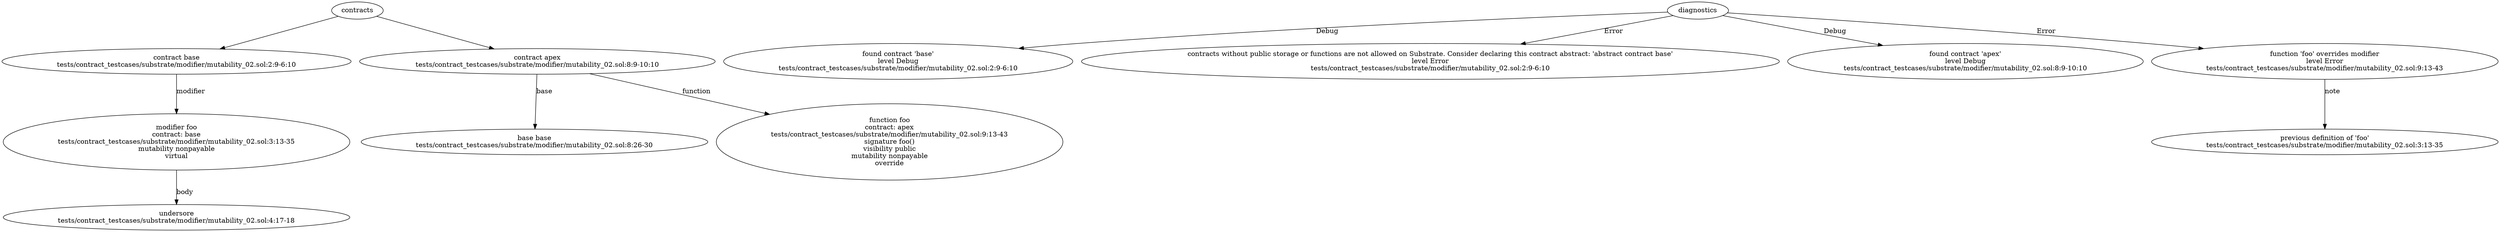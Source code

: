 strict digraph "tests/contract_testcases/substrate/modifier/mutability_02.sol" {
	contract [label="contract base\ntests/contract_testcases/substrate/modifier/mutability_02.sol:2:9-6:10"]
	foo [label="modifier foo\ncontract: base\ntests/contract_testcases/substrate/modifier/mutability_02.sol:3:13-35\nmutability nonpayable\nvirtual"]
	underscore [label="undersore\ntests/contract_testcases/substrate/modifier/mutability_02.sol:4:17-18"]
	contract_4 [label="contract apex\ntests/contract_testcases/substrate/modifier/mutability_02.sol:8:9-10:10"]
	base [label="base base\ntests/contract_testcases/substrate/modifier/mutability_02.sol:8:26-30"]
	foo_6 [label="function foo\ncontract: apex\ntests/contract_testcases/substrate/modifier/mutability_02.sol:9:13-43\nsignature foo()\nvisibility public\nmutability nonpayable\noverride"]
	diagnostic [label="found contract 'base'\nlevel Debug\ntests/contract_testcases/substrate/modifier/mutability_02.sol:2:9-6:10"]
	diagnostic_9 [label="contracts without public storage or functions are not allowed on Substrate. Consider declaring this contract abstract: 'abstract contract base'\nlevel Error\ntests/contract_testcases/substrate/modifier/mutability_02.sol:2:9-6:10"]
	diagnostic_10 [label="found contract 'apex'\nlevel Debug\ntests/contract_testcases/substrate/modifier/mutability_02.sol:8:9-10:10"]
	diagnostic_11 [label="function 'foo' overrides modifier\nlevel Error\ntests/contract_testcases/substrate/modifier/mutability_02.sol:9:13-43"]
	note [label="previous definition of 'foo'\ntests/contract_testcases/substrate/modifier/mutability_02.sol:3:13-35"]
	contracts -> contract
	contract -> foo [label="modifier"]
	foo -> underscore [label="body"]
	contracts -> contract_4
	contract_4 -> base [label="base"]
	contract_4 -> foo_6 [label="function"]
	diagnostics -> diagnostic [label="Debug"]
	diagnostics -> diagnostic_9 [label="Error"]
	diagnostics -> diagnostic_10 [label="Debug"]
	diagnostics -> diagnostic_11 [label="Error"]
	diagnostic_11 -> note [label="note"]
}

